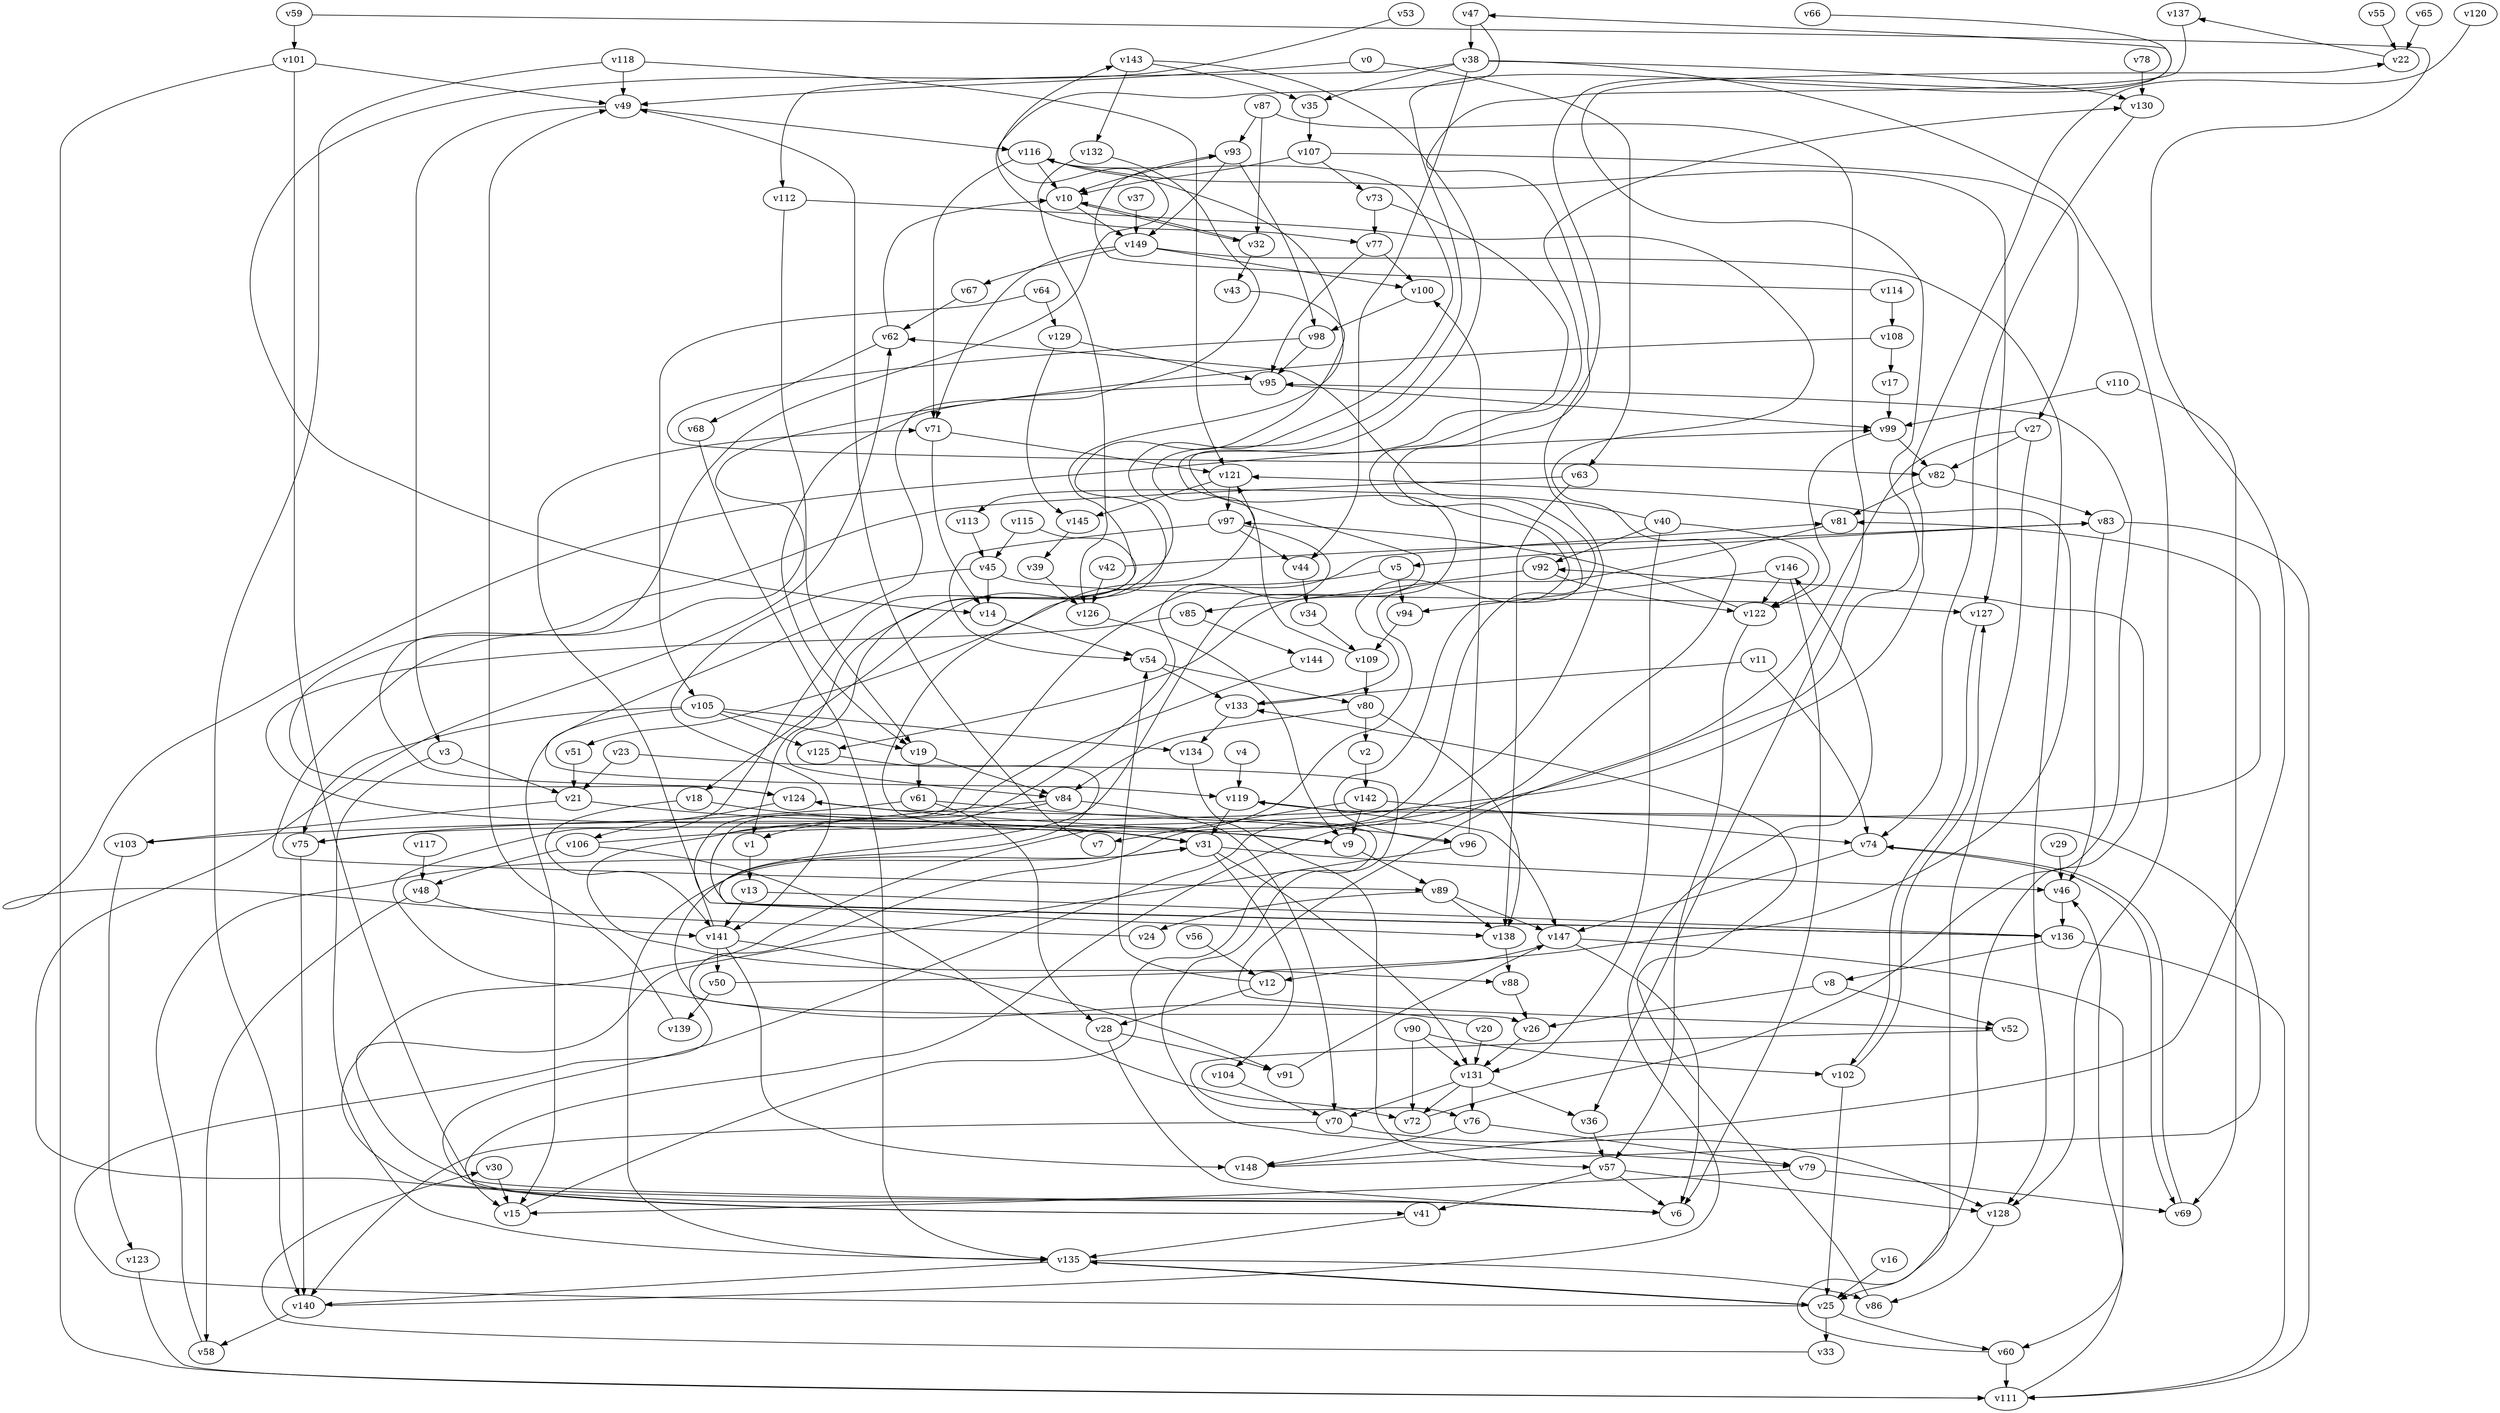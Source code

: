 // Benchmark game 213 - 150 vertices
// time_bound: 36
// targets: v101
digraph G {
    v0 [name="v0", player=0];
    v1 [name="v1", player=1];
    v2 [name="v2", player=1];
    v3 [name="v3", player=1];
    v4 [name="v4", player=1];
    v5 [name="v5", player=1];
    v6 [name="v6", player=0];
    v7 [name="v7", player=0];
    v8 [name="v8", player=1];
    v9 [name="v9", player=1];
    v10 [name="v10", player=1];
    v11 [name="v11", player=0];
    v12 [name="v12", player=1];
    v13 [name="v13", player=1];
    v14 [name="v14", player=0];
    v15 [name="v15", player=0];
    v16 [name="v16", player=0];
    v17 [name="v17", player=1];
    v18 [name="v18", player=1];
    v19 [name="v19", player=1];
    v20 [name="v20", player=1];
    v21 [name="v21", player=0];
    v22 [name="v22", player=1];
    v23 [name="v23", player=1];
    v24 [name="v24", player=0];
    v25 [name="v25", player=1];
    v26 [name="v26", player=1];
    v27 [name="v27", player=0];
    v28 [name="v28", player=1];
    v29 [name="v29", player=0];
    v30 [name="v30", player=1];
    v31 [name="v31", player=1];
    v32 [name="v32", player=0];
    v33 [name="v33", player=1];
    v34 [name="v34", player=1];
    v35 [name="v35", player=1];
    v36 [name="v36", player=1];
    v37 [name="v37", player=0];
    v38 [name="v38", player=1];
    v39 [name="v39", player=1];
    v40 [name="v40", player=1];
    v41 [name="v41", player=0];
    v42 [name="v42", player=0];
    v43 [name="v43", player=1];
    v44 [name="v44", player=0];
    v45 [name="v45", player=0];
    v46 [name="v46", player=1];
    v47 [name="v47", player=1];
    v48 [name="v48", player=1];
    v49 [name="v49", player=0];
    v50 [name="v50", player=1];
    v51 [name="v51", player=0];
    v52 [name="v52", player=1];
    v53 [name="v53", player=0];
    v54 [name="v54", player=1];
    v55 [name="v55", player=0];
    v56 [name="v56", player=0];
    v57 [name="v57", player=0];
    v58 [name="v58", player=0];
    v59 [name="v59", player=0];
    v60 [name="v60", player=0];
    v61 [name="v61", player=0];
    v62 [name="v62", player=0];
    v63 [name="v63", player=0];
    v64 [name="v64", player=1];
    v65 [name="v65", player=0];
    v66 [name="v66", player=1];
    v67 [name="v67", player=1];
    v68 [name="v68", player=1];
    v69 [name="v69", player=0];
    v70 [name="v70", player=0];
    v71 [name="v71", player=0];
    v72 [name="v72", player=0];
    v73 [name="v73", player=0];
    v74 [name="v74", player=0];
    v75 [name="v75", player=1];
    v76 [name="v76", player=1];
    v77 [name="v77", player=1];
    v78 [name="v78", player=1];
    v79 [name="v79", player=0];
    v80 [name="v80", player=0];
    v81 [name="v81", player=0];
    v82 [name="v82", player=1];
    v83 [name="v83", player=1];
    v84 [name="v84", player=0];
    v85 [name="v85", player=0];
    v86 [name="v86", player=1];
    v87 [name="v87", player=0];
    v88 [name="v88", player=0];
    v89 [name="v89", player=1];
    v90 [name="v90", player=0];
    v91 [name="v91", player=0];
    v92 [name="v92", player=0];
    v93 [name="v93", player=0];
    v94 [name="v94", player=1];
    v95 [name="v95", player=0];
    v96 [name="v96", player=1];
    v97 [name="v97", player=1];
    v98 [name="v98", player=1];
    v99 [name="v99", player=0];
    v100 [name="v100", player=1];
    v101 [name="v101", player=0, target=1];
    v102 [name="v102", player=0];
    v103 [name="v103", player=0];
    v104 [name="v104", player=0];
    v105 [name="v105", player=0];
    v106 [name="v106", player=0];
    v107 [name="v107", player=1];
    v108 [name="v108", player=1];
    v109 [name="v109", player=1];
    v110 [name="v110", player=1];
    v111 [name="v111", player=0];
    v112 [name="v112", player=1];
    v113 [name="v113", player=0];
    v114 [name="v114", player=0];
    v115 [name="v115", player=0];
    v116 [name="v116", player=1];
    v117 [name="v117", player=0];
    v118 [name="v118", player=1];
    v119 [name="v119", player=1];
    v120 [name="v120", player=1];
    v121 [name="v121", player=0];
    v122 [name="v122", player=0];
    v123 [name="v123", player=0];
    v124 [name="v124", player=0];
    v125 [name="v125", player=1];
    v126 [name="v126", player=0];
    v127 [name="v127", player=1];
    v128 [name="v128", player=1];
    v129 [name="v129", player=1];
    v130 [name="v130", player=0];
    v131 [name="v131", player=0];
    v132 [name="v132", player=1];
    v133 [name="v133", player=1];
    v134 [name="v134", player=1];
    v135 [name="v135", player=0];
    v136 [name="v136", player=0];
    v137 [name="v137", player=0];
    v138 [name="v138", player=1];
    v139 [name="v139", player=0];
    v140 [name="v140", player=0];
    v141 [name="v141", player=0];
    v142 [name="v142", player=1];
    v143 [name="v143", player=0];
    v144 [name="v144", player=1];
    v145 [name="v145", player=1];
    v146 [name="v146", player=1];
    v147 [name="v147", player=0];
    v148 [name="v148", player=1];
    v149 [name="v149", player=0];

    v0 -> v49;
    v1 -> v13;
    v2 -> v142;
    v3 -> v21;
    v4 -> v119;
    v5 -> v51 [constraint="t >= 1"];
    v6 -> v62 [constraint="t mod 4 == 2"];
    v7 -> v49;
    v8 -> v52;
    v9 -> v89;
    v10 -> v32;
    v11 -> v74;
    v12 -> v28;
    v13 -> v136 [constraint="t >= 3"];
    v14 -> v54;
    v15 -> v124 [constraint="t mod 5 == 0"];
    v16 -> v25;
    v17 -> v99;
    v18 -> v31;
    v19 -> v61;
    v20 -> v116 [constraint="t < 7"];
    v21 -> v31;
    v22 -> v137 [constraint="t mod 5 == 0"];
    v23 -> v79 [constraint="t mod 2 == 0"];
    v24 -> v99 [constraint="t < 6"];
    v25 -> v62 [constraint="t >= 3"];
    v26 -> v131;
    v27 -> v52 [constraint="t >= 3"];
    v28 -> v6;
    v29 -> v46;
    v30 -> v15;
    v31 -> v131;
    v32 -> v43;
    v33 -> v30 [constraint="t >= 3"];
    v34 -> v109;
    v35 -> v107;
    v36 -> v57;
    v37 -> v149;
    v38 -> v35;
    v39 -> v126;
    v40 -> v113 [constraint="t >= 4"];
    v41 -> v47 [constraint="t mod 3 == 0"];
    v42 -> v83 [constraint="t mod 2 == 0"];
    v43 -> v1 [constraint="t >= 5"];
    v44 -> v34;
    v45 -> v127;
    v46 -> v136;
    v47 -> v77 [constraint="t mod 5 == 2"];
    v48 -> v58;
    v49 -> v116;
    v50 -> v121 [constraint="t >= 1"];
    v51 -> v21;
    v52 -> v76 [constraint="t >= 3"];
    v53 -> v14 [constraint="t mod 2 == 0"];
    v54 -> v80;
    v55 -> v22;
    v56 -> v12;
    v57 -> v128;
    v58 -> v31;
    v59 -> v148 [constraint="t mod 2 == 1"];
    v60 -> v92 [constraint="t >= 2"];
    v61 -> v96;
    v62 -> v10;
    v63 -> v124 [constraint="t >= 1"];
    v64 -> v129;
    v65 -> v22;
    v66 -> v31 [constraint="t < 11"];
    v67 -> v62;
    v68 -> v135;
    v69 -> v74 [constraint="t < 6"];
    v70 -> v128;
    v71 -> v121;
    v72 -> v95 [constraint="t < 11"];
    v73 -> v125 [constraint="t < 12"];
    v74 -> v69;
    v75 -> v140;
    v76 -> v79;
    v77 -> v100;
    v78 -> v130;
    v79 -> v69;
    v80 -> v84;
    v81 -> v6 [constraint="t >= 4"];
    v82 -> v83;
    v83 -> v111;
    v84 -> v136 [constraint="t >= 1"];
    v85 -> v9 [constraint="t mod 4 == 2"];
    v86 -> v133 [constraint="t >= 5"];
    v87 -> v93;
    v88 -> v26;
    v89 -> v138;
    v90 -> v102;
    v91 -> v147;
    v92 -> v122;
    v93 -> v10;
    v94 -> v109;
    v95 -> v19;
    v96 -> v6 [constraint="t >= 1"];
    v97 -> v88 [constraint="t >= 5"];
    v98 -> v82 [constraint="t mod 2 == 1"];
    v99 -> v82;
    v100 -> v98;
    v101 -> v15;
    v102 -> v127 [constraint="t mod 5 == 4"];
    v103 -> v81 [constraint="t < 6"];
    v104 -> v70;
    v105 -> v134;
    v106 -> v22 [constraint="t < 9"];
    v107 -> v27;
    v108 -> v89 [constraint="t < 5"];
    v109 -> v80;
    v110 -> v69;
    v111 -> v46 [constraint="t mod 2 == 0"];
    v112 -> v41 [constraint="t mod 5 == 2"];
    v113 -> v45;
    v114 -> v93 [constraint="t >= 4"];
    v115 -> v84 [constraint="t < 6"];
    v116 -> v18 [constraint="t mod 5 == 4"];
    v117 -> v48;
    v118 -> v121;
    v119 -> v31;
    v120 -> v75 [constraint="t >= 5"];
    v121 -> v97;
    v122 -> v97 [constraint="t mod 2 == 1"];
    v123 -> v111;
    v124 -> v143 [constraint="t mod 2 == 1"];
    v125 -> v26 [constraint="t < 9"];
    v126 -> v9;
    v127 -> v102;
    v128 -> v86;
    v129 -> v95;
    v130 -> v74;
    v131 -> v76;
    v132 -> v119 [constraint="t >= 2"];
    v133 -> v130 [constraint="t >= 2"];
    v134 -> v57;
    v135 -> v140;
    v136 -> v81 [constraint="t mod 2 == 0"];
    v137 -> v96 [constraint="t < 12"];
    v138 -> v88;
    v139 -> v49;
    v140 -> v146 [constraint="t >= 2"];
    v141 -> v50;
    v142 -> v74;
    v143 -> v138 [constraint="t < 9"];
    v144 -> v136 [constraint="t >= 1"];
    v145 -> v39;
    v146 -> v6;
    v147 -> v12;
    v148 -> v119 [constraint="t >= 1"];
    v149 -> v100;
    v146 -> v122;
    v38 -> v44;
    v124 -> v106;
    v80 -> v138;
    v83 -> v46;
    v18 -> v141;
    v11 -> v133;
    v57 -> v41;
    v70 -> v140;
    v136 -> v111;
    v143 -> v35;
    v101 -> v49;
    v74 -> v147;
    v103 -> v123;
    v105 -> v19;
    v129 -> v145;
    v49 -> v3;
    v31 -> v104;
    v59 -> v101;
    v118 -> v140;
    v98 -> v95;
    v40 -> v122;
    v42 -> v126;
    v142 -> v9;
    v106 -> v48;
    v90 -> v131;
    v133 -> v134;
    v60 -> v111;
    v31 -> v46;
    v95 -> v99;
    v116 -> v71;
    v110 -> v99;
    v38 -> v128;
    v41 -> v135;
    v149 -> v71;
    v147 -> v60;
    v73 -> v77;
    v105 -> v125;
    v8 -> v26;
    v93 -> v98;
    v71 -> v14;
    v121 -> v145;
    v79 -> v15;
    v96 -> v100;
    v142 -> v7;
    v23 -> v21;
    v3 -> v135;
    v32 -> v10;
    v31 -> v135;
    v0 -> v63;
    v131 -> v72;
    v115 -> v45;
    v140 -> v58;
    v38 -> v130;
    v77 -> v95;
    v62 -> v68;
    v54 -> v133;
    v107 -> v10;
    v64 -> v105;
    v99 -> v122;
    v80 -> v2;
    v119 -> v147;
    v47 -> v38;
    v114 -> v108;
    v89 -> v147;
    v149 -> v128;
    v61 -> v28;
    v108 -> v17;
    v141 -> v148;
    v21 -> v103;
    v19 -> v84;
    v89 -> v24;
    v85 -> v144;
    v143 -> v132;
    v132 -> v126;
    v48 -> v141;
    v141 -> v71;
    v87 -> v36;
    v146 -> v94;
    v84 -> v1;
    v92 -> v85;
    v40 -> v131;
    v141 -> v91;
    v147 -> v6;
    v131 -> v70;
    v90 -> v72;
    v116 -> v127;
    v135 -> v86;
    v136 -> v8;
    v20 -> v131;
    v63 -> v138;
    v101 -> v111;
    v105 -> v75;
    v93 -> v149;
    v135 -> v25;
    v25 -> v135;
    v109 -> v121;
    v102 -> v25;
    v45 -> v141;
    v122 -> v57;
    v5 -> v94;
    v112 -> v19;
    v106 -> v72;
    v13 -> v141;
    v10 -> v149;
    v12 -> v54;
    v124 -> v9;
    v27 -> v25;
    v83 -> v5;
    v76 -> v148;
    v25 -> v33;
    v84 -> v70;
    v40 -> v92;
    v131 -> v36;
    v45 -> v14;
    v61 -> v75;
    v105 -> v15;
    v25 -> v60;
    v116 -> v10;
    v27 -> v82;
    v82 -> v81;
    v28 -> v91;
    v38 -> v112;
    v97 -> v54;
    v118 -> v49;
    v97 -> v44;
    v57 -> v6;
    v50 -> v139;
    v107 -> v73;
    v149 -> v67;
    v87 -> v32;
}
